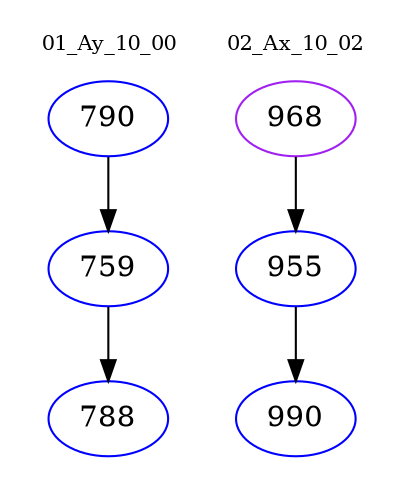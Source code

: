 digraph{
subgraph cluster_0 {
color = white
label = "01_Ay_10_00";
fontsize=10;
T0_790 [label="790", color="blue"]
T0_790 -> T0_759 [color="black"]
T0_759 [label="759", color="blue"]
T0_759 -> T0_788 [color="black"]
T0_788 [label="788", color="blue"]
}
subgraph cluster_1 {
color = white
label = "02_Ax_10_02";
fontsize=10;
T1_968 [label="968", color="purple"]
T1_968 -> T1_955 [color="black"]
T1_955 [label="955", color="blue"]
T1_955 -> T1_990 [color="black"]
T1_990 [label="990", color="blue"]
}
}
